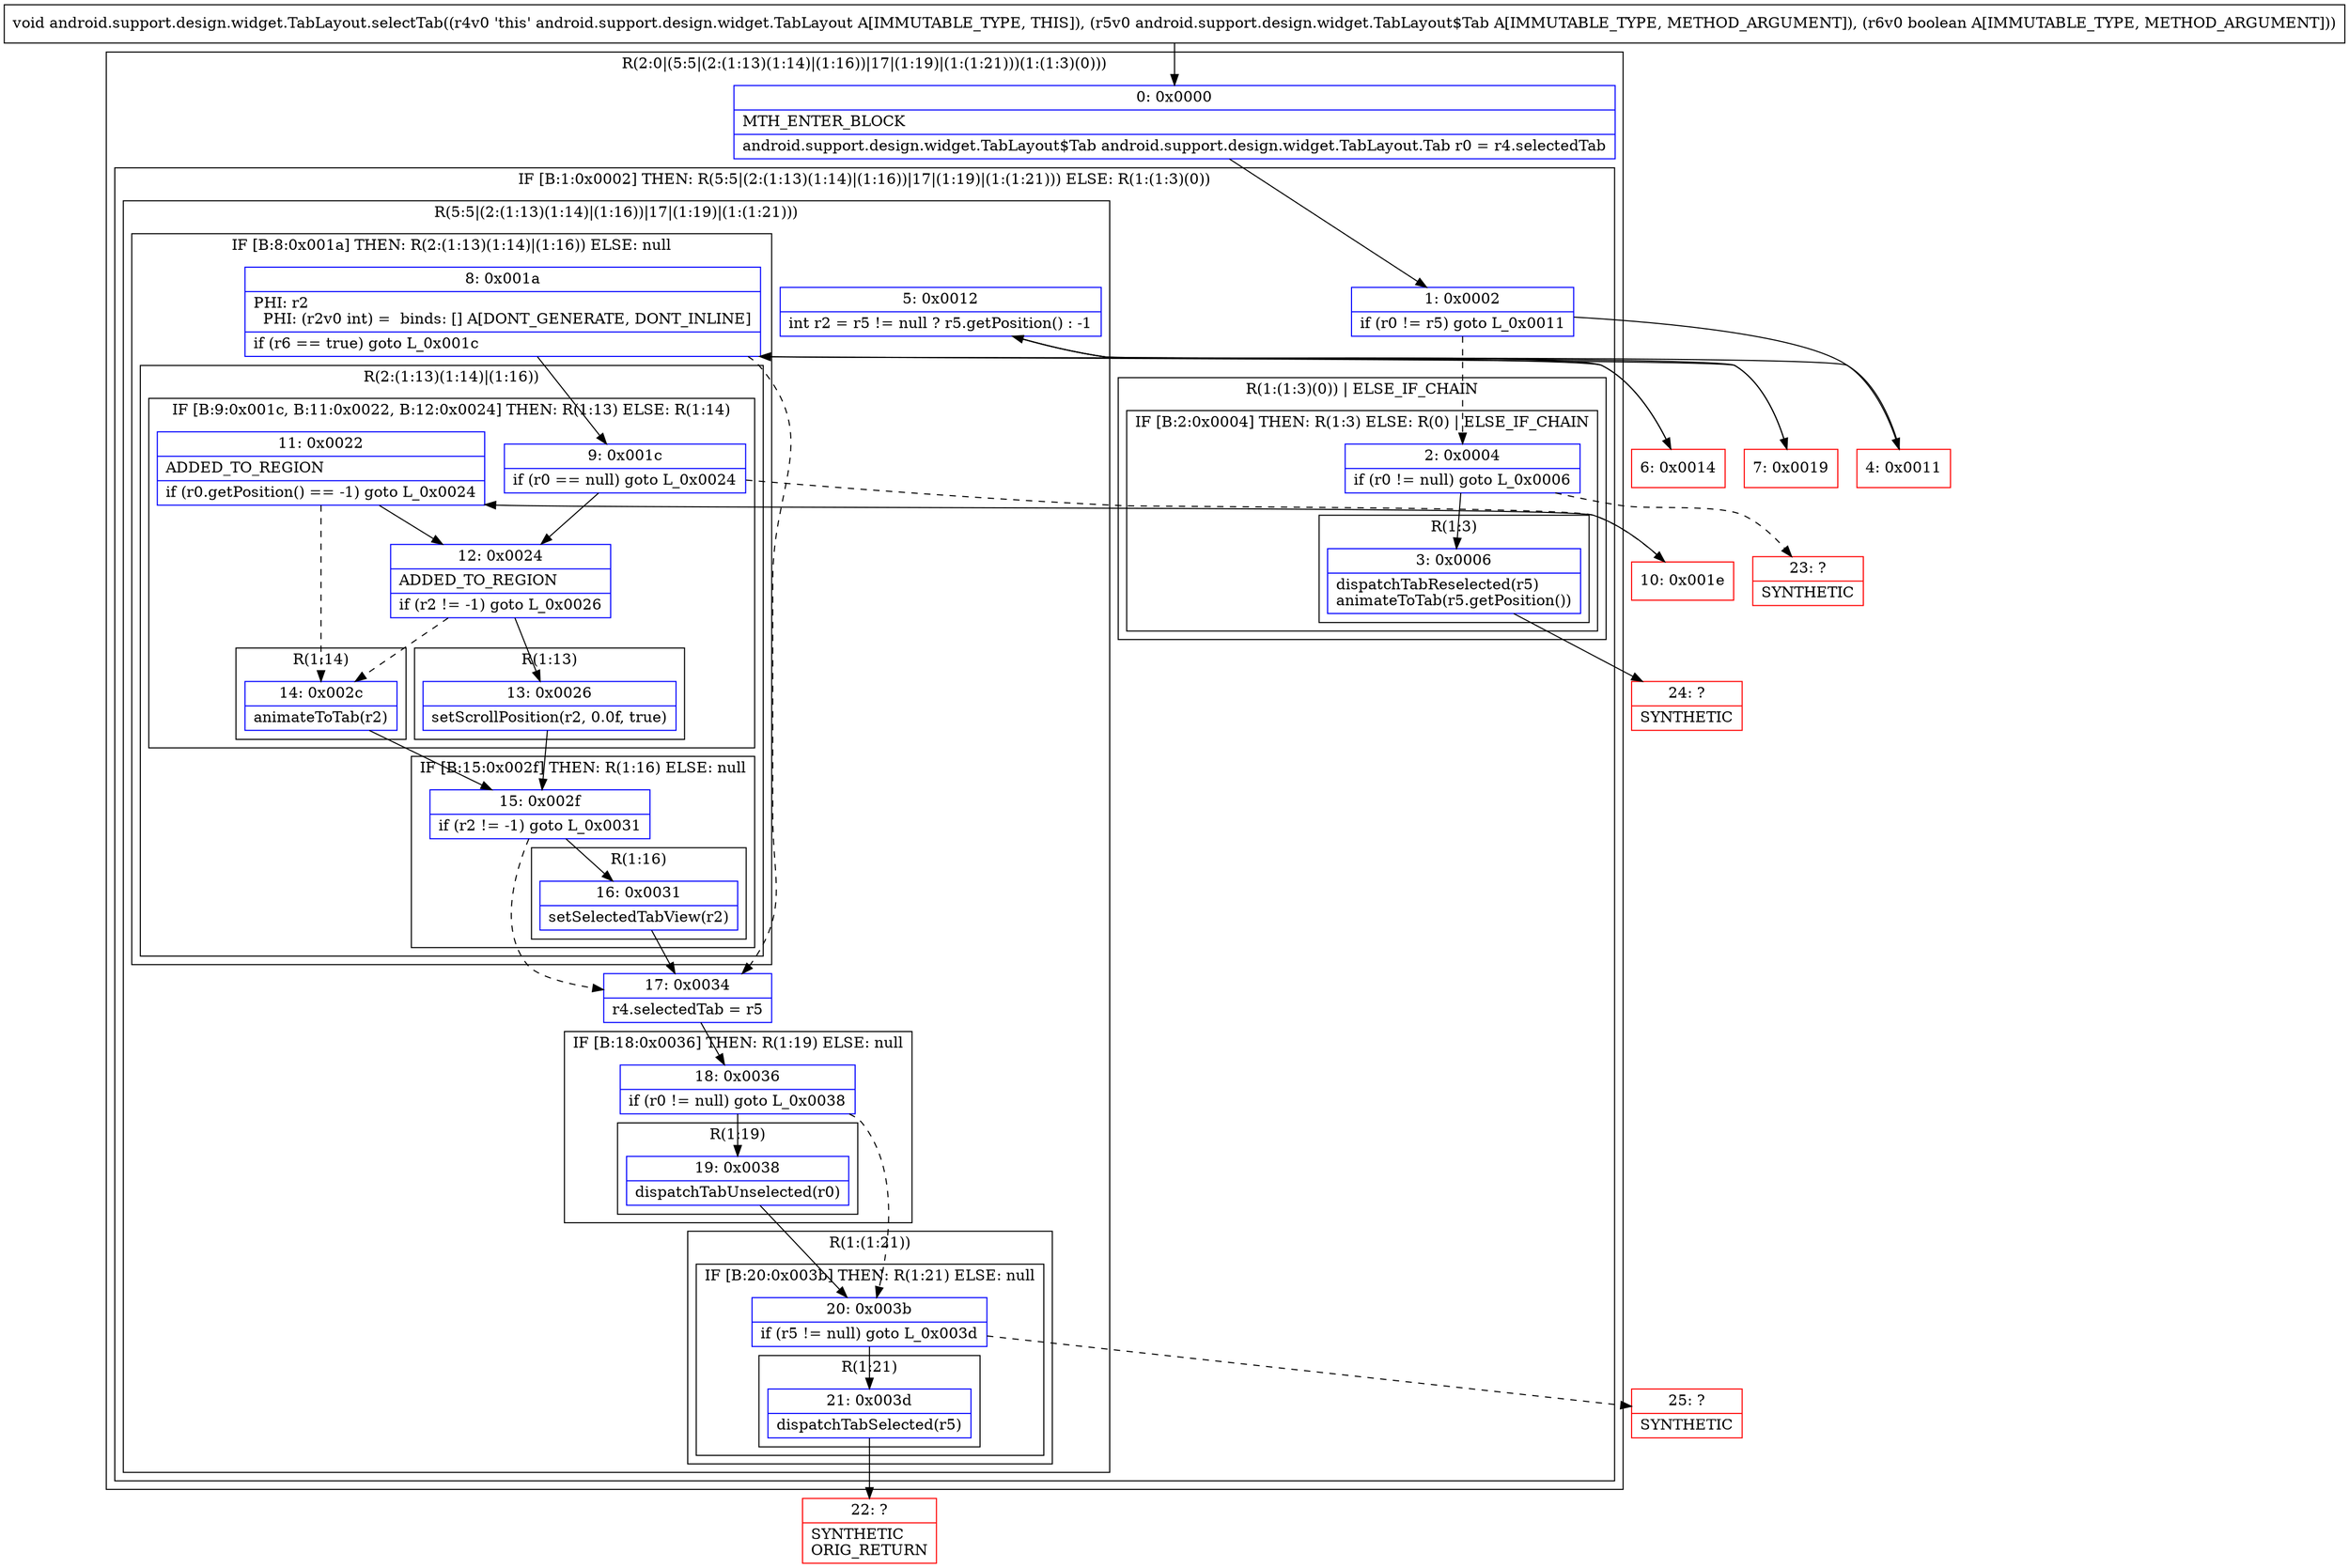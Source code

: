 digraph "CFG forandroid.support.design.widget.TabLayout.selectTab(Landroid\/support\/design\/widget\/TabLayout$Tab;Z)V" {
subgraph cluster_Region_1882592560 {
label = "R(2:0|(5:5|(2:(1:13)(1:14)|(1:16))|17|(1:19)|(1:(1:21)))(1:(1:3)(0)))";
node [shape=record,color=blue];
Node_0 [shape=record,label="{0\:\ 0x0000|MTH_ENTER_BLOCK\l|android.support.design.widget.TabLayout$Tab android.support.design.widget.TabLayout.Tab r0 = r4.selectedTab\l}"];
subgraph cluster_IfRegion_1855429737 {
label = "IF [B:1:0x0002] THEN: R(5:5|(2:(1:13)(1:14)|(1:16))|17|(1:19)|(1:(1:21))) ELSE: R(1:(1:3)(0))";
node [shape=record,color=blue];
Node_1 [shape=record,label="{1\:\ 0x0002|if (r0 != r5) goto L_0x0011\l}"];
subgraph cluster_Region_940306490 {
label = "R(5:5|(2:(1:13)(1:14)|(1:16))|17|(1:19)|(1:(1:21)))";
node [shape=record,color=blue];
Node_5 [shape=record,label="{5\:\ 0x0012|int r2 = r5 != null ? r5.getPosition() : \-1\l}"];
subgraph cluster_IfRegion_167091539 {
label = "IF [B:8:0x001a] THEN: R(2:(1:13)(1:14)|(1:16)) ELSE: null";
node [shape=record,color=blue];
Node_8 [shape=record,label="{8\:\ 0x001a|PHI: r2 \l  PHI: (r2v0 int) =  binds: [] A[DONT_GENERATE, DONT_INLINE]\l|if (r6 == true) goto L_0x001c\l}"];
subgraph cluster_Region_1799294697 {
label = "R(2:(1:13)(1:14)|(1:16))";
node [shape=record,color=blue];
subgraph cluster_IfRegion_1425549053 {
label = "IF [B:9:0x001c, B:11:0x0022, B:12:0x0024] THEN: R(1:13) ELSE: R(1:14)";
node [shape=record,color=blue];
Node_9 [shape=record,label="{9\:\ 0x001c|if (r0 == null) goto L_0x0024\l}"];
Node_11 [shape=record,label="{11\:\ 0x0022|ADDED_TO_REGION\l|if (r0.getPosition() == \-1) goto L_0x0024\l}"];
Node_12 [shape=record,label="{12\:\ 0x0024|ADDED_TO_REGION\l|if (r2 != \-1) goto L_0x0026\l}"];
subgraph cluster_Region_1164651741 {
label = "R(1:13)";
node [shape=record,color=blue];
Node_13 [shape=record,label="{13\:\ 0x0026|setScrollPosition(r2, 0.0f, true)\l}"];
}
subgraph cluster_Region_8800091 {
label = "R(1:14)";
node [shape=record,color=blue];
Node_14 [shape=record,label="{14\:\ 0x002c|animateToTab(r2)\l}"];
}
}
subgraph cluster_IfRegion_584113940 {
label = "IF [B:15:0x002f] THEN: R(1:16) ELSE: null";
node [shape=record,color=blue];
Node_15 [shape=record,label="{15\:\ 0x002f|if (r2 != \-1) goto L_0x0031\l}"];
subgraph cluster_Region_1161650516 {
label = "R(1:16)";
node [shape=record,color=blue];
Node_16 [shape=record,label="{16\:\ 0x0031|setSelectedTabView(r2)\l}"];
}
}
}
}
Node_17 [shape=record,label="{17\:\ 0x0034|r4.selectedTab = r5\l}"];
subgraph cluster_IfRegion_1067992736 {
label = "IF [B:18:0x0036] THEN: R(1:19) ELSE: null";
node [shape=record,color=blue];
Node_18 [shape=record,label="{18\:\ 0x0036|if (r0 != null) goto L_0x0038\l}"];
subgraph cluster_Region_2138528752 {
label = "R(1:19)";
node [shape=record,color=blue];
Node_19 [shape=record,label="{19\:\ 0x0038|dispatchTabUnselected(r0)\l}"];
}
}
subgraph cluster_Region_1729291750 {
label = "R(1:(1:21))";
node [shape=record,color=blue];
subgraph cluster_IfRegion_1991998049 {
label = "IF [B:20:0x003b] THEN: R(1:21) ELSE: null";
node [shape=record,color=blue];
Node_20 [shape=record,label="{20\:\ 0x003b|if (r5 != null) goto L_0x003d\l}"];
subgraph cluster_Region_1400995552 {
label = "R(1:21)";
node [shape=record,color=blue];
Node_21 [shape=record,label="{21\:\ 0x003d|dispatchTabSelected(r5)\l}"];
}
}
}
}
subgraph cluster_Region_1079667263 {
label = "R(1:(1:3)(0)) | ELSE_IF_CHAIN\l";
node [shape=record,color=blue];
subgraph cluster_IfRegion_760341667 {
label = "IF [B:2:0x0004] THEN: R(1:3) ELSE: R(0) | ELSE_IF_CHAIN\l";
node [shape=record,color=blue];
Node_2 [shape=record,label="{2\:\ 0x0004|if (r0 != null) goto L_0x0006\l}"];
subgraph cluster_Region_815237639 {
label = "R(1:3)";
node [shape=record,color=blue];
Node_3 [shape=record,label="{3\:\ 0x0006|dispatchTabReselected(r5)\lanimateToTab(r5.getPosition())\l}"];
}
subgraph cluster_Region_500336134 {
label = "R(0)";
node [shape=record,color=blue];
}
}
}
}
}
Node_4 [shape=record,color=red,label="{4\:\ 0x0011}"];
Node_6 [shape=record,color=red,label="{6\:\ 0x0014}"];
Node_7 [shape=record,color=red,label="{7\:\ 0x0019}"];
Node_10 [shape=record,color=red,label="{10\:\ 0x001e}"];
Node_22 [shape=record,color=red,label="{22\:\ ?|SYNTHETIC\lORIG_RETURN\l}"];
Node_23 [shape=record,color=red,label="{23\:\ ?|SYNTHETIC\l}"];
Node_24 [shape=record,color=red,label="{24\:\ ?|SYNTHETIC\l}"];
Node_25 [shape=record,color=red,label="{25\:\ ?|SYNTHETIC\l}"];
MethodNode[shape=record,label="{void android.support.design.widget.TabLayout.selectTab((r4v0 'this' android.support.design.widget.TabLayout A[IMMUTABLE_TYPE, THIS]), (r5v0 android.support.design.widget.TabLayout$Tab A[IMMUTABLE_TYPE, METHOD_ARGUMENT]), (r6v0 boolean A[IMMUTABLE_TYPE, METHOD_ARGUMENT])) }"];
MethodNode -> Node_0;
Node_0 -> Node_1;
Node_1 -> Node_2[style=dashed];
Node_1 -> Node_4;
Node_5 -> Node_6;
Node_5 -> Node_7;
Node_8 -> Node_9;
Node_8 -> Node_17[style=dashed];
Node_9 -> Node_10[style=dashed];
Node_9 -> Node_12;
Node_11 -> Node_12;
Node_11 -> Node_14[style=dashed];
Node_12 -> Node_13;
Node_12 -> Node_14[style=dashed];
Node_13 -> Node_15;
Node_14 -> Node_15;
Node_15 -> Node_16;
Node_15 -> Node_17[style=dashed];
Node_16 -> Node_17;
Node_17 -> Node_18;
Node_18 -> Node_19;
Node_18 -> Node_20[style=dashed];
Node_19 -> Node_20;
Node_20 -> Node_21;
Node_20 -> Node_25[style=dashed];
Node_21 -> Node_22;
Node_2 -> Node_3;
Node_2 -> Node_23[style=dashed];
Node_3 -> Node_24;
Node_4 -> Node_5;
Node_6 -> Node_8;
Node_7 -> Node_8;
Node_10 -> Node_11;
}


